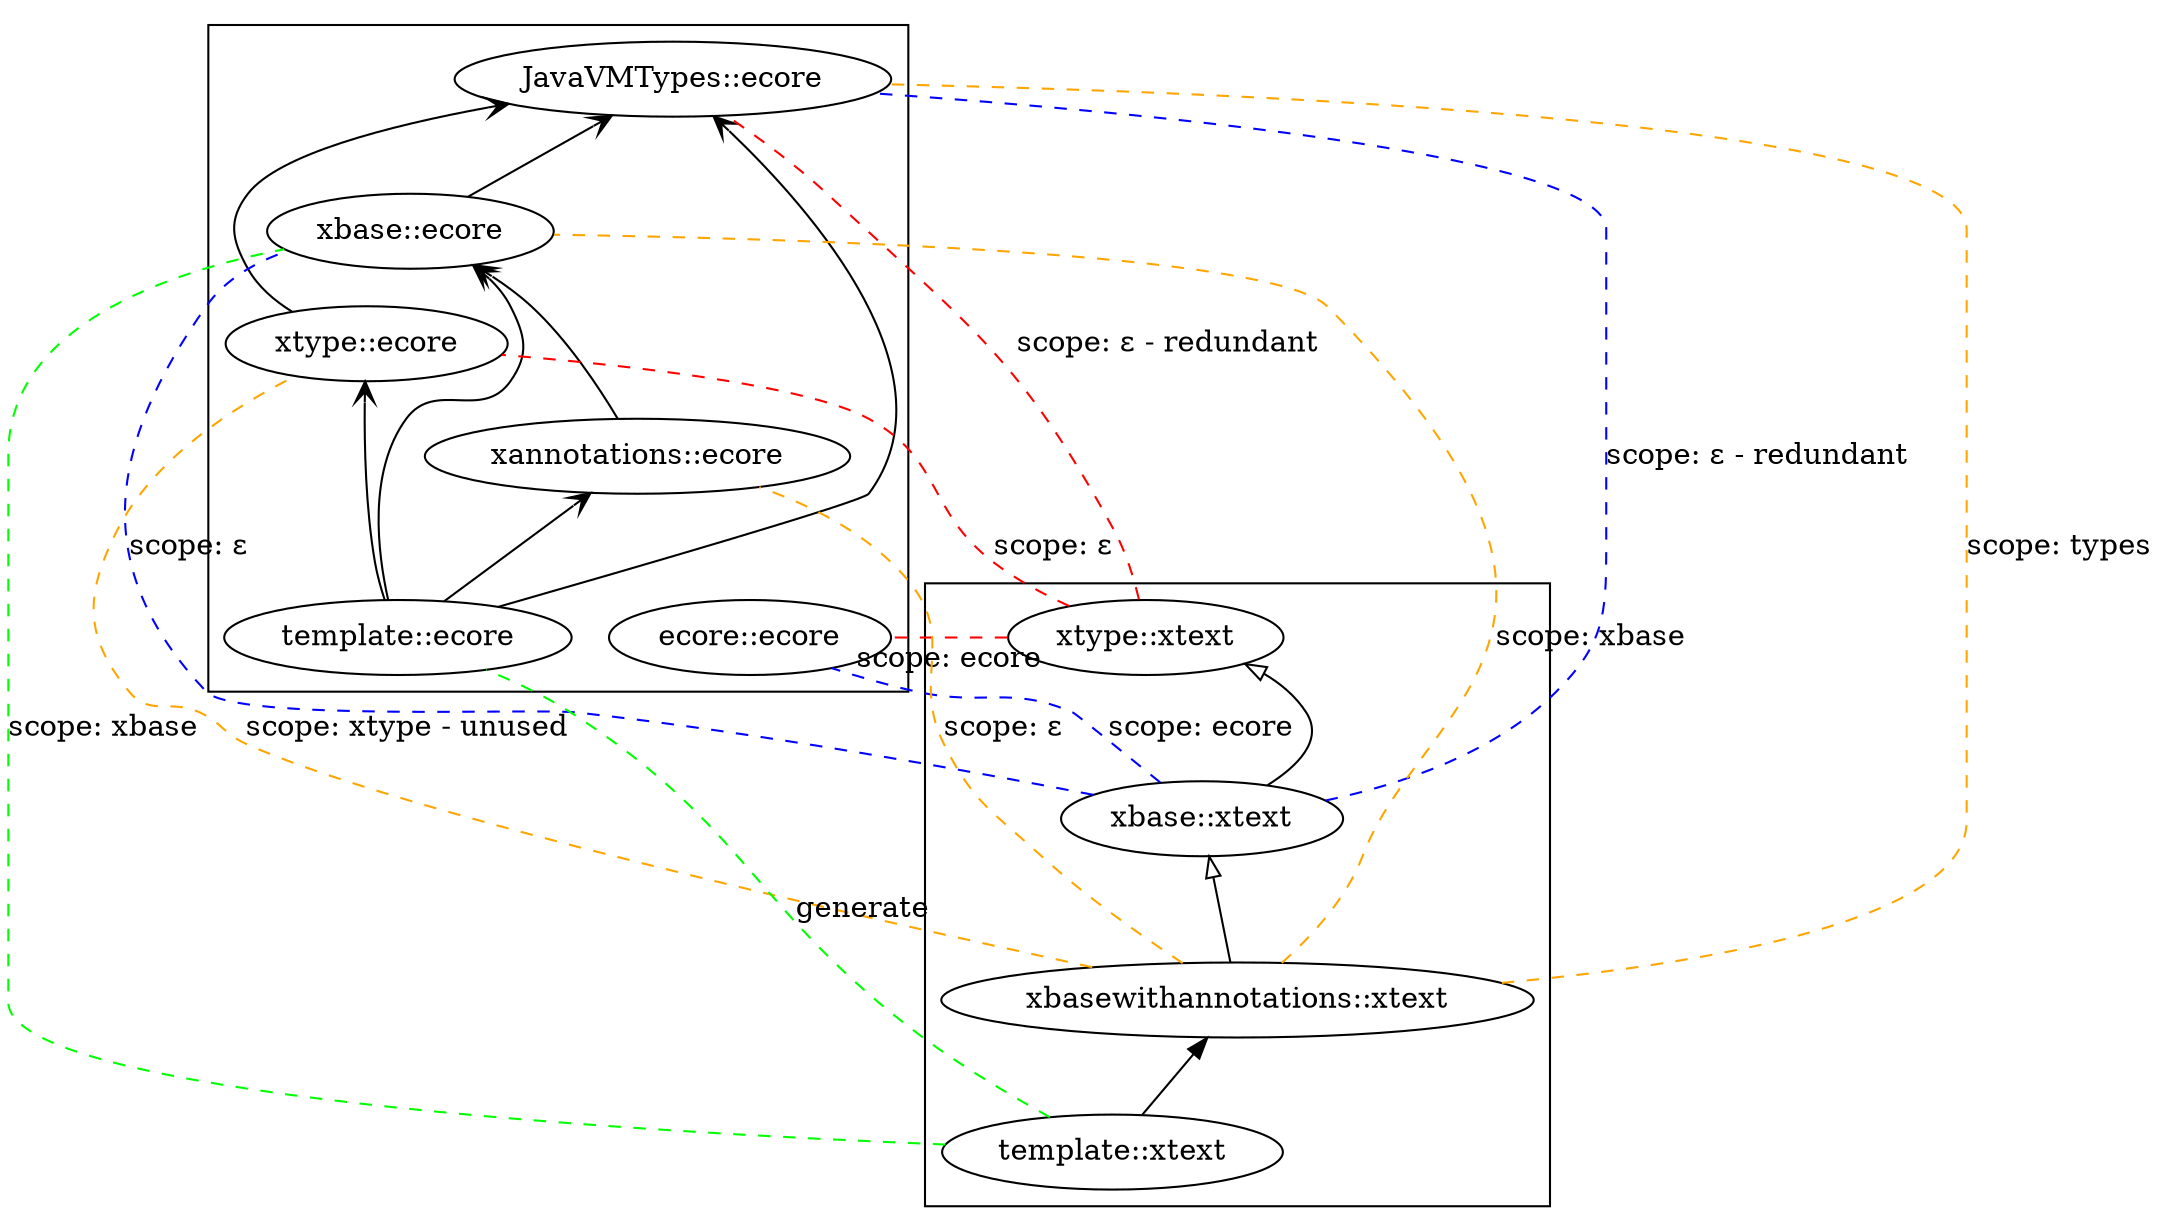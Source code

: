 digraph ecore_dependencies {
  /* ecore_ files */

  rankdir=BT;
subgraph cluster0 {
  ecore_xbase [label="xbase::ecore"]
  ecore_JavaVMTypes [label="JavaVMTypes::ecore"]
  ecore_xannotations [label="xannotations::ecore"]
  ecore_xtype [label="xtype::ecore"]
  ecore_ecore [label="ecore::ecore"]
  ecore_template [label="template::ecore"]

  ecore_xbase -> ecore_JavaVMTypes [arrowhead=vee]
  ecore_xtype -> ecore_JavaVMTypes [arrowhead=vee]
  ecore_xannotations -> ecore_xbase [arrowhead=vee]

  ecore_template -> ecore_xtype [arrowhead=vee]
  ecore_template -> ecore_xbase [arrowhead=vee]
  ecore_template -> ecore_xannotations [arrowhead=vee]
  ecore_template -> ecore_JavaVMTypes [arrowhead=vee]
}
  /* Xtext files */

subgraph cluster1 {

  xtext_xbase [label="xbase::xtext"]
  xtext_xtype [label="xtype::xtext"]
  xtext_xbasewithannotations [label="xbasewithannotations::xtext"]
  xtext_template [label="template::xtext"]


  xtext_xbase -> xtext_xtype [arrowhead="empty"]
  xtext_xbasewithannotations -> xtext_xbase [arrowhead="empty"]
  xtext_template -> xtext_xbasewithannotations
}

  /* Xtext to ecore dependencies */

  xtext_xbase -> ecore_JavaVMTypes [arrowhead="void", arrowtail="diamond", style=dashed, color=blue, label="scope: ε - redundant"]
  xtext_xbase -> ecore_xbase [arrowhead="void", arrowtail="diamond", style=dashed, color=blue, label="scope: ε"]
  xtext_xbase -> ecore_ecore [arrowhead="void", arrowtail="diamond", style=dashed, color=blue, label="scope: ecore"]

  xtext_xtype -> ecore_JavaVMTypes [arrowhead="void", arrowtail="diamond", style=dashed, color=red, label="scope: ε - redundant"]
  xtext_xtype -> ecore_xtype [arrowhead="void", arrowtail="diamond", style=dashed, color=red, label="scope: ε"]
  xtext_xtype -> ecore_ecore [arrowhead="void", arrowtail="diamond", style=dashed, color=red, label="scope: ecore"]

  xtext_xbasewithannotations -> ecore_xbase [arrowhead="void", arrowtail="diamond", style=dashed, color=orange, label="scope: xbase"]
  xtext_xbasewithannotations -> ecore_xtype [arrowhead="void", arrowtail="diamond", style=dashed, color=orange, label="scope: xtype - unused"]
  xtext_xbasewithannotations -> ecore_JavaVMTypes [arrowhead="void", arrowtail="diamond", style=dashed, color=orange, label="scope: types"]
  xtext_xbasewithannotations -> ecore_xannotations [arrowhead="void", arrowtail="diamond", style=dashed, color=orange, label="scope: ε"]

  xtext_template -> ecore_template [arrowhead="void", arrowtail="diamond", style=dashed, color=green, label="generate"]
  xtext_template -> ecore_xbase [arrowhead="void", arrowtail="diamond", style=dashed, color=green, label="scope: xbase", weight=10]
}
